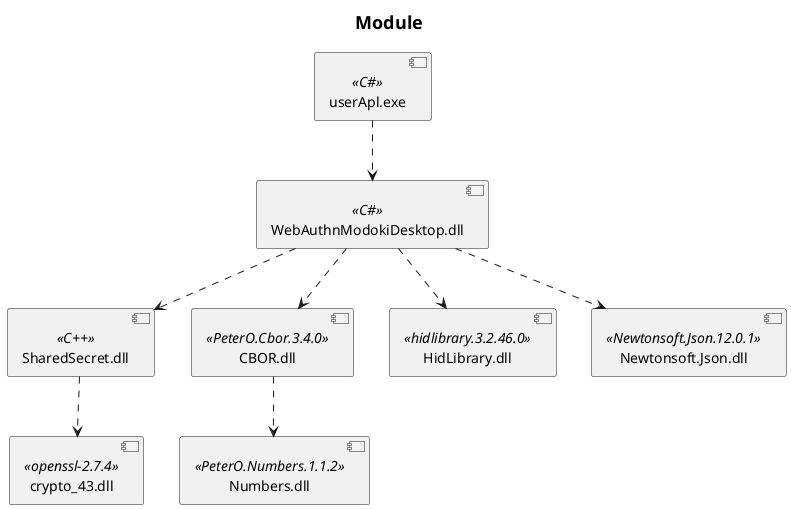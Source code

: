 @startuml
title <size:18>Module</size>

component userApl.exe as userApl <<C#>>
component WebAuthnModokiDesktop.dll as WebAuthnModokiDesktop <<C#>>
component SharedSecret.dll as SharedSecret <<C++>>
component crypto_43.dll as crypto <<openssl-2.7.4>>
component CBOR.dll as CBOR <<PeterO.Cbor.3.4.0>>
component Numbers.dll as Numbers <<PeterO.Numbers.1.1.2>>
component HidLibrary.dll as HidLibrary <<hidlibrary.3.2.46.0>>
component Newtonsoft.Json.dll as Newtonsoft.Json <<Newtonsoft.Json.12.0.1>>

userApl ..> WebAuthnModokiDesktop
WebAuthnModokiDesktop ..> SharedSecret
WebAuthnModokiDesktop ..> HidLibrary
WebAuthnModokiDesktop ..> CBOR
CBOR ..> Numbers
WebAuthnModokiDesktop ..> Newtonsoft.Json
SharedSecret ..> crypto

@enduml